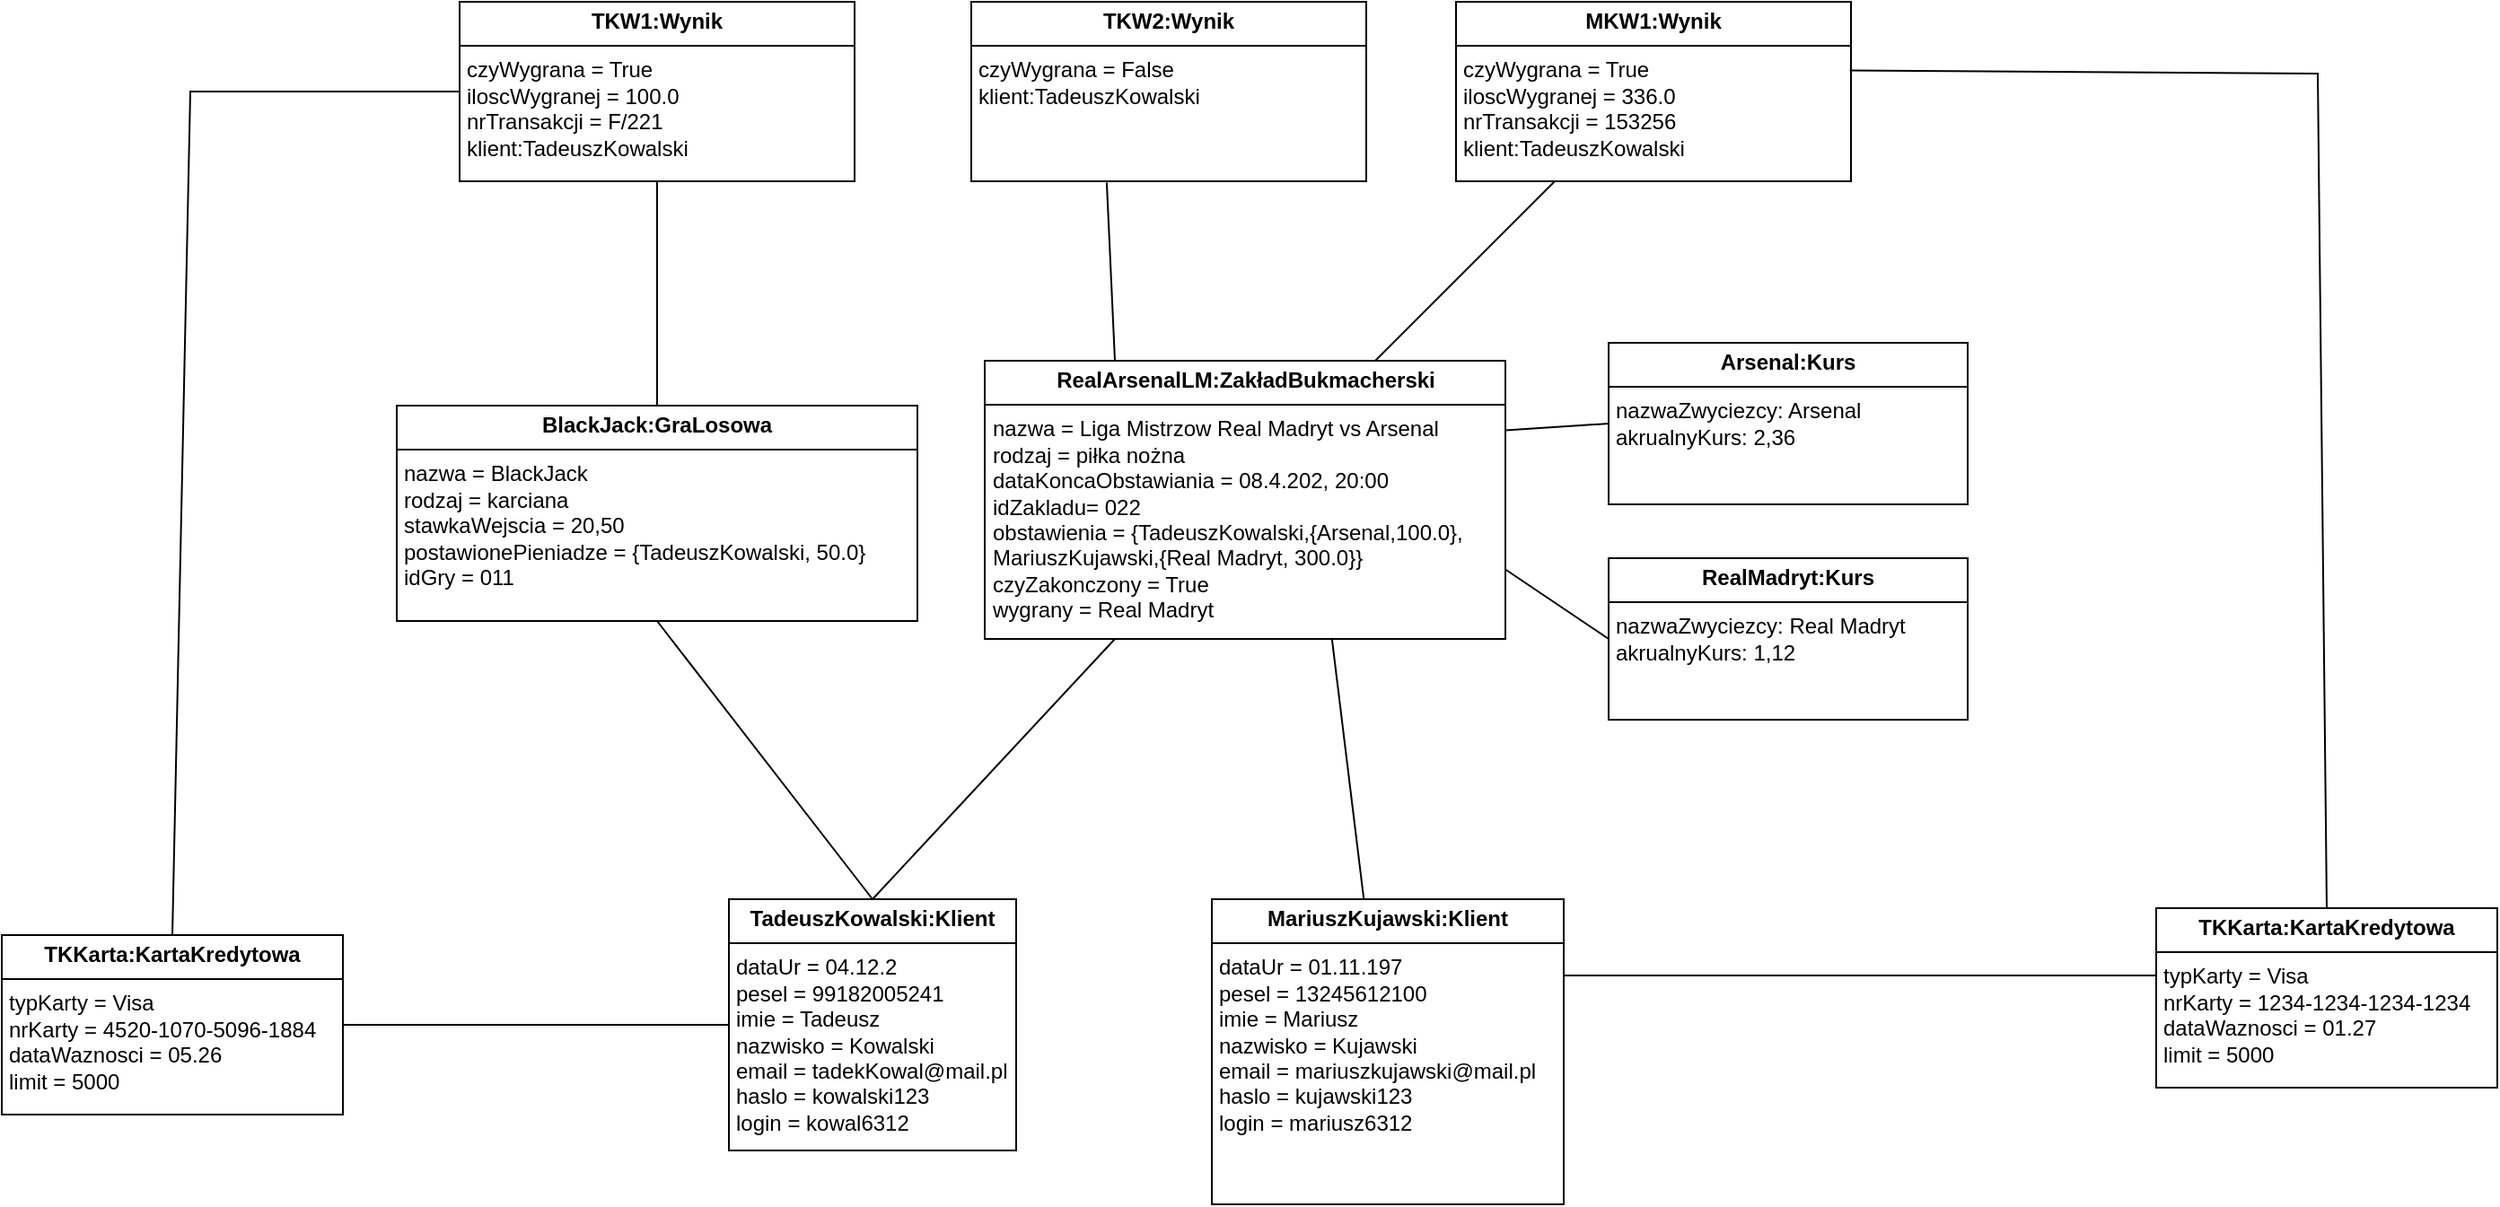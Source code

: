 <mxfile version="26.2.12">
  <diagram name="Page-1" id="c4acf3e9-155e-7222-9cf6-157b1a14988f">
    <mxGraphModel dx="2612" dy="989" grid="1" gridSize="10" guides="1" tooltips="1" connect="1" arrows="1" fold="1" page="1" pageScale="1" pageWidth="827" pageHeight="1169" background="none" math="0" shadow="0">
      <root>
        <mxCell id="0" />
        <mxCell id="1" parent="0" />
        <mxCell id="_Dmv3MYw5evd5DSL76aV-73" value="&lt;p style=&quot;margin:0px;margin-top:4px;text-align:center;&quot;&gt;&lt;b&gt;TadeuszKowalski:Klient&lt;/b&gt;&lt;/p&gt;&lt;hr size=&quot;1&quot; style=&quot;border-style:solid;&quot;&gt;&lt;p style=&quot;margin:0px;margin-left:4px;&quot;&gt;dataUr = 04.12.2&lt;/p&gt;&lt;p style=&quot;margin:0px;margin-left:4px;&quot;&gt;pesel = 99182005241&lt;/p&gt;&lt;p style=&quot;margin:0px;margin-left:4px;&quot;&gt;imie = Tadeusz&lt;/p&gt;&lt;p style=&quot;margin:0px;margin-left:4px;&quot;&gt;nazwisko = Kowalski&lt;/p&gt;&lt;p style=&quot;margin: 0px 0px 0px 4px;&quot;&gt;email = tadekKowal@mail.pl&lt;/p&gt;&lt;p style=&quot;margin: 0px 0px 0px 4px;&quot;&gt;haslo = kowalski123&lt;/p&gt;&lt;p style=&quot;margin: 0px 0px 0px 4px;&quot;&gt;login = kowal6312&lt;/p&gt;" style="verticalAlign=top;align=left;overflow=fill;html=1;whiteSpace=wrap;" parent="1" vertex="1">
          <mxGeometry x="145" y="580" width="160" height="140" as="geometry" />
        </mxCell>
        <mxCell id="_Dmv3MYw5evd5DSL76aV-74" value="&lt;p style=&quot;margin:0px;margin-top:4px;text-align:center;&quot;&gt;&lt;b&gt;TKKarta:KartaKredytowa&lt;/b&gt;&lt;/p&gt;&lt;hr size=&quot;1&quot; style=&quot;border-style:solid;&quot;&gt;&lt;p style=&quot;margin:0px;margin-left:4px;&quot;&gt;typKarty = Visa&lt;/p&gt;&lt;p style=&quot;margin:0px;margin-left:4px;&quot;&gt;nrKarty = 4520-1070-5096-1884&lt;/p&gt;&lt;p style=&quot;margin:0px;margin-left:4px;&quot;&gt;dataWaznosci = 05.26&lt;/p&gt;&lt;p style=&quot;margin:0px;margin-left:4px;&quot;&gt;limit = 5000&lt;/p&gt;&lt;p style=&quot;margin:0px;margin-left:4px;&quot;&gt;&lt;br&gt;&lt;/p&gt;" style="verticalAlign=top;align=left;overflow=fill;html=1;whiteSpace=wrap;" parent="1" vertex="1">
          <mxGeometry x="-260" y="600" width="190" height="100" as="geometry" />
        </mxCell>
        <mxCell id="_Dmv3MYw5evd5DSL76aV-75" value="&lt;p style=&quot;margin:0px;margin-top:4px;text-align:center;&quot;&gt;&lt;b&gt;BlackJack:GraLosowa&lt;/b&gt;&lt;/p&gt;&lt;hr size=&quot;1&quot; style=&quot;border-style:solid;&quot;&gt;&lt;p style=&quot;margin:0px;margin-left:4px;&quot;&gt;nazwa = BlackJack&lt;/p&gt;&lt;p style=&quot;margin:0px;margin-left:4px;&quot;&gt;rodzaj = karciana&lt;/p&gt;&lt;p style=&quot;margin:0px;margin-left:4px;&quot;&gt;stawkaWejscia = 20,50&lt;/p&gt;&lt;p style=&quot;margin:0px;margin-left:4px;&quot;&gt;postawionePieniadze = {TadeuszKowalski, 50.0}&lt;/p&gt;&lt;p style=&quot;margin:0px;margin-left:4px;&quot;&gt;idGry = 011&lt;/p&gt;" style="verticalAlign=top;align=left;overflow=fill;html=1;whiteSpace=wrap;" parent="1" vertex="1">
          <mxGeometry x="-40" y="305" width="290" height="120" as="geometry" />
        </mxCell>
        <mxCell id="_Dmv3MYw5evd5DSL76aV-76" value="" style="endArrow=none;html=1;rounded=0;exitX=1;exitY=0.5;exitDx=0;exitDy=0;entryX=0;entryY=0.5;entryDx=0;entryDy=0;" parent="1" source="_Dmv3MYw5evd5DSL76aV-74" target="_Dmv3MYw5evd5DSL76aV-73" edge="1">
          <mxGeometry width="50" height="50" relative="1" as="geometry">
            <mxPoint x="60" y="740" as="sourcePoint" />
            <mxPoint x="110" y="690" as="targetPoint" />
            <Array as="points" />
          </mxGeometry>
        </mxCell>
        <mxCell id="_Dmv3MYw5evd5DSL76aV-77" value="" style="endArrow=none;html=1;rounded=0;exitX=0.5;exitY=0;exitDx=0;exitDy=0;entryX=0.5;entryY=1;entryDx=0;entryDy=0;" parent="1" source="_Dmv3MYw5evd5DSL76aV-73" target="_Dmv3MYw5evd5DSL76aV-75" edge="1">
          <mxGeometry width="50" height="50" relative="1" as="geometry">
            <mxPoint x="70" y="610" as="sourcePoint" />
            <mxPoint x="120" y="560" as="targetPoint" />
          </mxGeometry>
        </mxCell>
        <mxCell id="_Dmv3MYw5evd5DSL76aV-78" value="" style="endArrow=none;html=1;rounded=0;entryX=0.5;entryY=0;entryDx=0;entryDy=0;exitX=0.5;exitY=1;exitDx=0;exitDy=0;" parent="1" source="_Dmv3MYw5evd5DSL76aV-79" target="_Dmv3MYw5evd5DSL76aV-75" edge="1">
          <mxGeometry width="50" height="50" relative="1" as="geometry">
            <mxPoint x="105" y="275.0" as="sourcePoint" />
            <mxPoint x="100" y="210" as="targetPoint" />
            <Array as="points" />
          </mxGeometry>
        </mxCell>
        <mxCell id="_Dmv3MYw5evd5DSL76aV-79" value="&lt;p style=&quot;margin:0px;margin-top:4px;text-align:center;&quot;&gt;&lt;b&gt;TKW1:Wynik&lt;/b&gt;&lt;/p&gt;&lt;hr size=&quot;1&quot; style=&quot;border-style:solid;&quot;&gt;&lt;p style=&quot;margin: 0px 0px 0px 4px;&quot;&gt;czyWygrana = True&lt;/p&gt;&lt;p style=&quot;margin: 0px 0px 0px 4px;&quot;&gt;iloscWygranej = 100.0&lt;/p&gt;&lt;p style=&quot;margin: 0px 0px 0px 4px;&quot;&gt;nrTransakcji = F/221&lt;/p&gt;&lt;p style=&quot;margin: 0px 0px 0px 4px;&quot;&gt;klient:TadeuszKowalski&lt;/p&gt;&lt;p style=&quot;margin:0px;margin-left:4px;&quot;&gt;&lt;br&gt;&lt;/p&gt;&lt;p style=&quot;margin:0px;margin-left:4px;&quot;&gt;&lt;br&gt;&lt;/p&gt;" style="verticalAlign=top;align=left;overflow=fill;html=1;whiteSpace=wrap;" parent="1" vertex="1">
          <mxGeometry x="-5" y="80" width="220" height="100" as="geometry" />
        </mxCell>
        <mxCell id="_Dmv3MYw5evd5DSL76aV-82" value="" style="endArrow=none;html=1;rounded=0;exitX=0.5;exitY=0;exitDx=0;exitDy=0;entryX=0;entryY=0.5;entryDx=0;entryDy=0;" parent="1" source="_Dmv3MYw5evd5DSL76aV-74" target="_Dmv3MYw5evd5DSL76aV-79" edge="1">
          <mxGeometry width="50" height="50" relative="1" as="geometry">
            <mxPoint x="-90" y="430" as="sourcePoint" />
            <mxPoint x="-155" y="100" as="targetPoint" />
            <Array as="points">
              <mxPoint x="-155" y="130" />
            </Array>
          </mxGeometry>
        </mxCell>
        <mxCell id="_Dmv3MYw5evd5DSL76aV-83" value="&lt;p style=&quot;margin:0px;margin-top:4px;text-align:center;&quot;&gt;&lt;b&gt;RealArsenalLM:ZakładBukmacherski&lt;/b&gt;&lt;/p&gt;&lt;hr size=&quot;1&quot; style=&quot;border-style:solid;&quot;&gt;&lt;p style=&quot;margin:0px;margin-left:4px;&quot;&gt;nazwa = Liga Mistrzow Real Madryt vs Arsenal&lt;/p&gt;&lt;p style=&quot;margin:0px;margin-left:4px;&quot;&gt;rodzaj = piłka nożna&lt;/p&gt;&lt;p style=&quot;margin:0px;margin-left:4px;&quot;&gt;dataKoncaObstawiania = 08.4.202, 20:00&lt;/p&gt;&lt;p style=&quot;margin:0px;margin-left:4px;&quot;&gt;idZakladu= 022&lt;/p&gt;&lt;p style=&quot;margin:0px;margin-left:4px;&quot;&gt;obstawienia = {TadeuszKowalski,{Arsenal,100.0}, MariuszKujawski,{Real Madryt, 300.0}}&lt;/p&gt;&lt;p style=&quot;margin:0px;margin-left:4px;&quot;&gt;czyZakonczony = True&lt;/p&gt;&lt;p style=&quot;margin:0px;margin-left:4px;&quot;&gt;wygrany = Real Madryt&lt;/p&gt;&lt;p style=&quot;margin:0px;margin-left:4px;&quot;&gt;&lt;br&gt;&lt;/p&gt;" style="verticalAlign=top;align=left;overflow=fill;html=1;whiteSpace=wrap;" parent="1" vertex="1">
          <mxGeometry x="287.5" y="280" width="290" height="155" as="geometry" />
        </mxCell>
        <mxCell id="_Dmv3MYw5evd5DSL76aV-84" value="&lt;p style=&quot;margin:0px;margin-top:4px;text-align:center;&quot;&gt;&lt;b&gt;RealMadryt:Kurs&lt;/b&gt;&lt;/p&gt;&lt;hr size=&quot;1&quot; style=&quot;border-style:solid;&quot;&gt;&lt;p style=&quot;margin:0px;margin-left:4px;&quot;&gt;nazwaZwyciezcy: Real Madryt&lt;/p&gt;&lt;p style=&quot;margin:0px;margin-left:4px;&quot;&gt;akrualnyKurs: 1,12&lt;/p&gt;" style="verticalAlign=top;align=left;overflow=fill;html=1;whiteSpace=wrap;" parent="1" vertex="1">
          <mxGeometry x="635" y="390" width="200" height="90" as="geometry" />
        </mxCell>
        <mxCell id="_Dmv3MYw5evd5DSL76aV-85" value="&lt;p style=&quot;margin:0px;margin-top:4px;text-align:center;&quot;&gt;&lt;b&gt;Arsenal:Kurs&lt;/b&gt;&lt;/p&gt;&lt;hr size=&quot;1&quot; style=&quot;border-style:solid;&quot;&gt;&lt;p style=&quot;margin:0px;margin-left:4px;&quot;&gt;nazwaZwyciezcy: Arsenal&lt;/p&gt;&lt;p style=&quot;margin:0px;margin-left:4px;&quot;&gt;akrualnyKurs: 2,36&lt;/p&gt;" style="verticalAlign=top;align=left;overflow=fill;html=1;whiteSpace=wrap;" parent="1" vertex="1">
          <mxGeometry x="635" y="270" width="200" height="90" as="geometry" />
        </mxCell>
        <mxCell id="_Dmv3MYw5evd5DSL76aV-86" value="" style="endArrow=none;html=1;rounded=0;exitX=0.5;exitY=0;exitDx=0;exitDy=0;entryX=0.25;entryY=1;entryDx=0;entryDy=0;" parent="1" source="_Dmv3MYw5evd5DSL76aV-73" target="_Dmv3MYw5evd5DSL76aV-83" edge="1">
          <mxGeometry width="50" height="50" relative="1" as="geometry">
            <mxPoint x="435.5" y="470" as="sourcePoint" />
            <mxPoint x="590" y="520" as="targetPoint" />
          </mxGeometry>
        </mxCell>
        <mxCell id="_Dmv3MYw5evd5DSL76aV-87" value="" style="endArrow=none;html=1;rounded=0;exitX=1;exitY=0.75;exitDx=0;exitDy=0;entryX=0;entryY=0.5;entryDx=0;entryDy=0;" parent="1" source="_Dmv3MYw5evd5DSL76aV-83" target="_Dmv3MYw5evd5DSL76aV-84" edge="1">
          <mxGeometry width="50" height="50" relative="1" as="geometry">
            <mxPoint x="600" y="560" as="sourcePoint" />
            <mxPoint x="650" y="510" as="targetPoint" />
          </mxGeometry>
        </mxCell>
        <mxCell id="_Dmv3MYw5evd5DSL76aV-88" value="" style="endArrow=none;html=1;rounded=0;exitX=1;exitY=0.25;exitDx=0;exitDy=0;entryX=0;entryY=0.5;entryDx=0;entryDy=0;" parent="1" source="_Dmv3MYw5evd5DSL76aV-83" target="_Dmv3MYw5evd5DSL76aV-85" edge="1">
          <mxGeometry width="50" height="50" relative="1" as="geometry">
            <mxPoint x="620" y="410" as="sourcePoint" />
            <mxPoint x="670" y="360" as="targetPoint" />
          </mxGeometry>
        </mxCell>
        <mxCell id="_Dmv3MYw5evd5DSL76aV-89" value="" style="endArrow=none;html=1;rounded=0;entryX=0.343;entryY=1.007;entryDx=0;entryDy=0;entryPerimeter=0;exitX=0.25;exitY=0;exitDx=0;exitDy=0;" parent="1" source="_Dmv3MYw5evd5DSL76aV-83" target="TxF_Tma8xzS_Ifdo6Fl4-4" edge="1">
          <mxGeometry width="50" height="50" relative="1" as="geometry">
            <mxPoint x="435" y="300" as="sourcePoint" />
            <mxPoint x="435" y="280.0" as="targetPoint" />
          </mxGeometry>
        </mxCell>
        <mxCell id="TxF_Tma8xzS_Ifdo6Fl4-4" value="&lt;p style=&quot;margin:0px;margin-top:4px;text-align:center;&quot;&gt;&lt;b&gt;TKW2:Wynik&lt;/b&gt;&lt;/p&gt;&lt;hr size=&quot;1&quot; style=&quot;border-style:solid;&quot;&gt;&lt;p style=&quot;margin: 0px 0px 0px 4px;&quot;&gt;czyWygrana = False&lt;/p&gt;&lt;p style=&quot;margin: 0px 0px 0px 4px;&quot;&gt;klient:TadeuszKowalski&lt;/p&gt;&lt;p style=&quot;margin:0px;margin-left:4px;&quot;&gt;&lt;br&gt;&lt;/p&gt;&lt;p style=&quot;margin:0px;margin-left:4px;&quot;&gt;&lt;br&gt;&lt;/p&gt;" style="verticalAlign=top;align=left;overflow=fill;html=1;whiteSpace=wrap;" vertex="1" parent="1">
          <mxGeometry x="280" y="80" width="220" height="100" as="geometry" />
        </mxCell>
        <mxCell id="TxF_Tma8xzS_Ifdo6Fl4-5" value="&lt;p style=&quot;margin:0px;margin-top:4px;text-align:center;&quot;&gt;&lt;b&gt;MariuszKujawski:Klient&lt;/b&gt;&lt;/p&gt;&lt;hr size=&quot;1&quot; style=&quot;border-style:solid;&quot;&gt;&lt;p style=&quot;margin:0px;margin-left:4px;&quot;&gt;dataUr = 01.11.197&lt;/p&gt;&lt;p style=&quot;margin:0px;margin-left:4px;&quot;&gt;pesel = 13245612100&lt;/p&gt;&lt;p style=&quot;margin:0px;margin-left:4px;&quot;&gt;imie = Mariusz&lt;/p&gt;&lt;p style=&quot;margin:0px;margin-left:4px;&quot;&gt;nazwisko = Kujawski&lt;/p&gt;&lt;p style=&quot;margin: 0px 0px 0px 4px;&quot;&gt;email = mariuszkujawski@mail.pl&lt;/p&gt;&lt;p style=&quot;margin: 0px 0px 0px 4px;&quot;&gt;haslo = kujawski123&lt;/p&gt;&lt;p style=&quot;margin: 0px 0px 0px 4px;&quot;&gt;login = mariusz6312&lt;/p&gt;" style="verticalAlign=top;align=left;overflow=fill;html=1;whiteSpace=wrap;" vertex="1" parent="1">
          <mxGeometry x="414" y="580" width="196" height="170" as="geometry" />
        </mxCell>
        <mxCell id="TxF_Tma8xzS_Ifdo6Fl4-6" value="" style="endArrow=none;html=1;rounded=0;entryX=0.667;entryY=1.001;entryDx=0;entryDy=0;entryPerimeter=0;exitX=0.432;exitY=0.001;exitDx=0;exitDy=0;exitPerimeter=0;" edge="1" parent="1" source="TxF_Tma8xzS_Ifdo6Fl4-5" target="_Dmv3MYw5evd5DSL76aV-83">
          <mxGeometry width="50" height="50" relative="1" as="geometry">
            <mxPoint x="460" y="480" as="sourcePoint" />
            <mxPoint x="510" y="430" as="targetPoint" />
          </mxGeometry>
        </mxCell>
        <mxCell id="TxF_Tma8xzS_Ifdo6Fl4-7" value="&lt;p style=&quot;margin:0px;margin-top:4px;text-align:center;&quot;&gt;&lt;b&gt;MKW1:Wynik&lt;/b&gt;&lt;/p&gt;&lt;hr size=&quot;1&quot; style=&quot;border-style:solid;&quot;&gt;&lt;p style=&quot;margin: 0px 0px 0px 4px;&quot;&gt;czyWygrana = True&lt;/p&gt;&lt;p style=&quot;margin: 0px 0px 0px 4px;&quot;&gt;iloscWygranej = 336.0&lt;/p&gt;&lt;p style=&quot;margin: 0px 0px 0px 4px;&quot;&gt;nrTransakcji = 153256&lt;/p&gt;&lt;p style=&quot;margin: 0px 0px 0px 4px;&quot;&gt;klient:TadeuszKowalski&lt;/p&gt;&lt;p style=&quot;margin:0px;margin-left:4px;&quot;&gt;&lt;br&gt;&lt;/p&gt;&lt;p style=&quot;margin:0px;margin-left:4px;&quot;&gt;&lt;br&gt;&lt;/p&gt;" style="verticalAlign=top;align=left;overflow=fill;html=1;whiteSpace=wrap;" vertex="1" parent="1">
          <mxGeometry x="550" y="80" width="220" height="100" as="geometry" />
        </mxCell>
        <mxCell id="TxF_Tma8xzS_Ifdo6Fl4-8" value="" style="endArrow=none;html=1;rounded=0;exitX=0.75;exitY=0;exitDx=0;exitDy=0;entryX=0.25;entryY=1;entryDx=0;entryDy=0;" edge="1" parent="1" source="_Dmv3MYw5evd5DSL76aV-83" target="TxF_Tma8xzS_Ifdo6Fl4-7">
          <mxGeometry width="50" height="50" relative="1" as="geometry">
            <mxPoint x="550" y="260" as="sourcePoint" />
            <mxPoint x="600" y="210" as="targetPoint" />
          </mxGeometry>
        </mxCell>
        <mxCell id="TxF_Tma8xzS_Ifdo6Fl4-9" value="&lt;p style=&quot;margin:0px;margin-top:4px;text-align:center;&quot;&gt;&lt;b&gt;TKKarta:KartaKredytowa&lt;/b&gt;&lt;/p&gt;&lt;hr size=&quot;1&quot; style=&quot;border-style:solid;&quot;&gt;&lt;p style=&quot;margin:0px;margin-left:4px;&quot;&gt;typKarty = Visa&lt;/p&gt;&lt;p style=&quot;margin:0px;margin-left:4px;&quot;&gt;nrKarty = 1234-1234-1234-1234&lt;/p&gt;&lt;p style=&quot;margin:0px;margin-left:4px;&quot;&gt;dataWaznosci = 01.27&lt;/p&gt;&lt;p style=&quot;margin:0px;margin-left:4px;&quot;&gt;limit = 5000&lt;/p&gt;&lt;p style=&quot;margin:0px;margin-left:4px;&quot;&gt;&lt;br&gt;&lt;/p&gt;" style="verticalAlign=top;align=left;overflow=fill;html=1;whiteSpace=wrap;" vertex="1" parent="1">
          <mxGeometry x="940" y="585" width="190" height="100" as="geometry" />
        </mxCell>
        <mxCell id="TxF_Tma8xzS_Ifdo6Fl4-10" value="" style="endArrow=none;html=1;rounded=0;exitX=0.5;exitY=0;exitDx=0;exitDy=0;entryX=0.997;entryY=0.382;entryDx=0;entryDy=0;entryPerimeter=0;" edge="1" parent="1" source="TxF_Tma8xzS_Ifdo6Fl4-9" target="TxF_Tma8xzS_Ifdo6Fl4-7">
          <mxGeometry width="50" height="50" relative="1" as="geometry">
            <mxPoint x="1030" y="500" as="sourcePoint" />
            <mxPoint x="1180" y="120" as="targetPoint" />
            <Array as="points">
              <mxPoint x="1030" y="120" />
            </Array>
          </mxGeometry>
        </mxCell>
        <mxCell id="TxF_Tma8xzS_Ifdo6Fl4-11" value="" style="endArrow=none;html=1;rounded=0;exitX=1;exitY=0.25;exitDx=0;exitDy=0;entryX=0;entryY=0.375;entryDx=0;entryDy=0;entryPerimeter=0;" edge="1" parent="1" source="TxF_Tma8xzS_Ifdo6Fl4-5" target="TxF_Tma8xzS_Ifdo6Fl4-9">
          <mxGeometry width="50" height="50" relative="1" as="geometry">
            <mxPoint x="630" y="640" as="sourcePoint" />
            <mxPoint x="680" y="590" as="targetPoint" />
          </mxGeometry>
        </mxCell>
      </root>
    </mxGraphModel>
  </diagram>
</mxfile>
